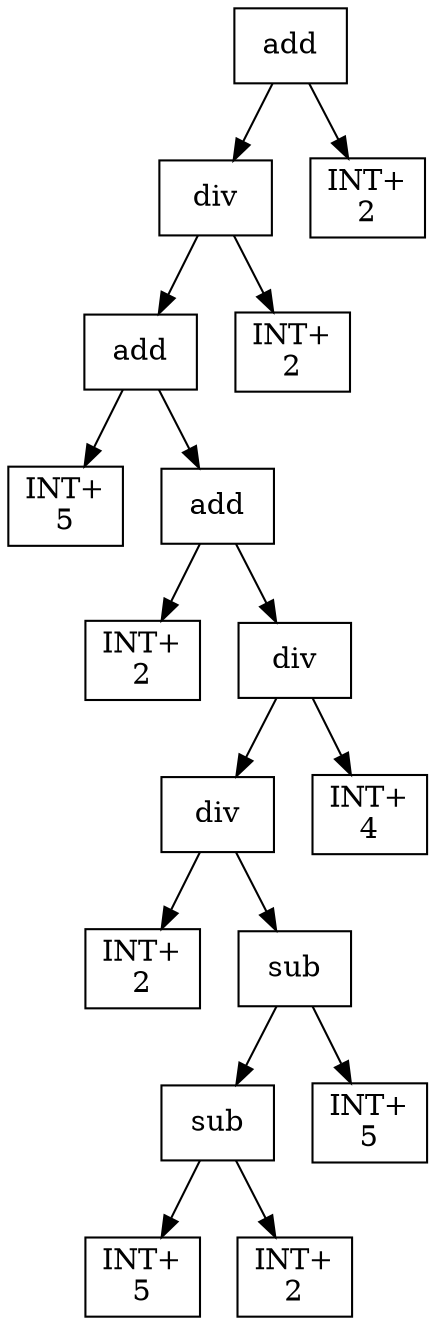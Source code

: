 digraph expr {
  node [shape=box];
  n1 [label="add"];
  n2 [label="div"];
  n3 [label="add"];
  n4 [label="INT+\n5"];
  n5 [label="add"];
  n6 [label="INT+\n2"];
  n7 [label="div"];
  n8 [label="div"];
  n9 [label="INT+\n2"];
  n10 [label="sub"];
  n11 [label="sub"];
  n12 [label="INT+\n5"];
  n13 [label="INT+\n2"];
  n11 -> n12;
  n11 -> n13;
  n14 [label="INT+\n5"];
  n10 -> n11;
  n10 -> n14;
  n8 -> n9;
  n8 -> n10;
  n15 [label="INT+\n4"];
  n7 -> n8;
  n7 -> n15;
  n5 -> n6;
  n5 -> n7;
  n3 -> n4;
  n3 -> n5;
  n16 [label="INT+\n2"];
  n2 -> n3;
  n2 -> n16;
  n17 [label="INT+\n2"];
  n1 -> n2;
  n1 -> n17;
}
